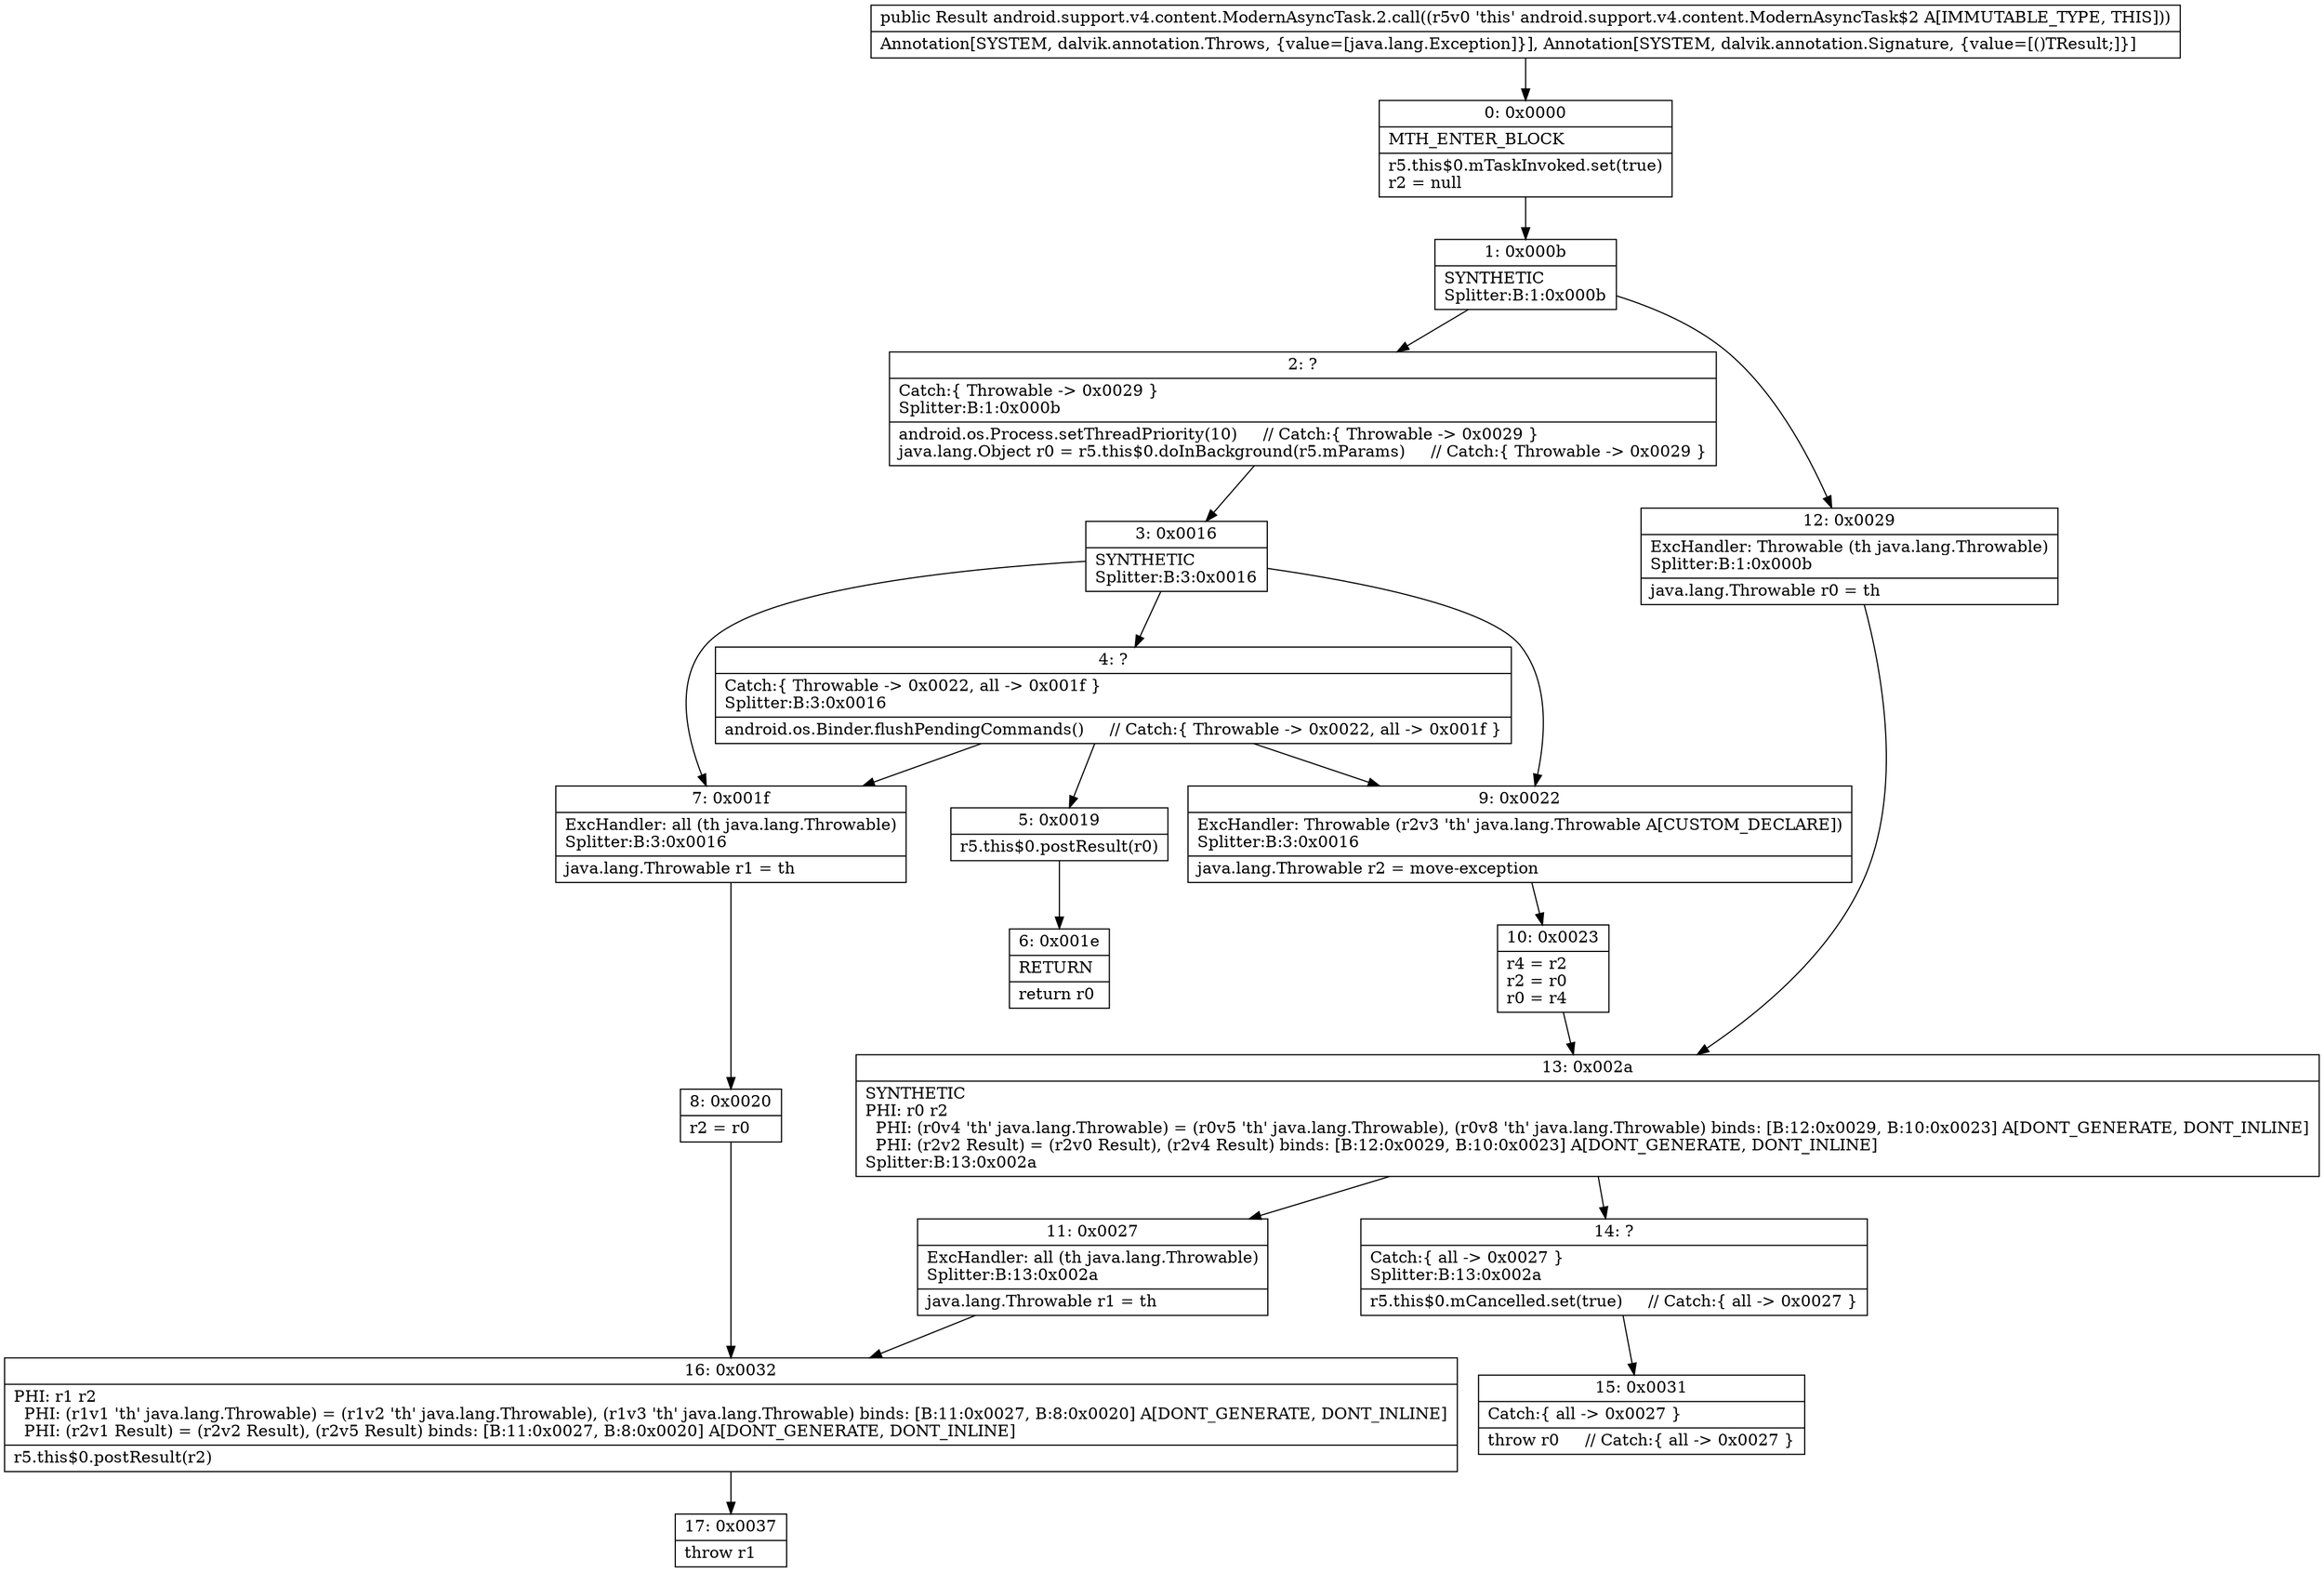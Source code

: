 digraph "CFG forandroid.support.v4.content.ModernAsyncTask.2.call()Ljava\/lang\/Object;" {
Node_0 [shape=record,label="{0\:\ 0x0000|MTH_ENTER_BLOCK\l|r5.this$0.mTaskInvoked.set(true)\lr2 = null\l}"];
Node_1 [shape=record,label="{1\:\ 0x000b|SYNTHETIC\lSplitter:B:1:0x000b\l}"];
Node_2 [shape=record,label="{2\:\ ?|Catch:\{ Throwable \-\> 0x0029 \}\lSplitter:B:1:0x000b\l|android.os.Process.setThreadPriority(10)     \/\/ Catch:\{ Throwable \-\> 0x0029 \}\ljava.lang.Object r0 = r5.this$0.doInBackground(r5.mParams)     \/\/ Catch:\{ Throwable \-\> 0x0029 \}\l}"];
Node_3 [shape=record,label="{3\:\ 0x0016|SYNTHETIC\lSplitter:B:3:0x0016\l}"];
Node_4 [shape=record,label="{4\:\ ?|Catch:\{ Throwable \-\> 0x0022, all \-\> 0x001f \}\lSplitter:B:3:0x0016\l|android.os.Binder.flushPendingCommands()     \/\/ Catch:\{ Throwable \-\> 0x0022, all \-\> 0x001f \}\l}"];
Node_5 [shape=record,label="{5\:\ 0x0019|r5.this$0.postResult(r0)\l}"];
Node_6 [shape=record,label="{6\:\ 0x001e|RETURN\l|return r0\l}"];
Node_7 [shape=record,label="{7\:\ 0x001f|ExcHandler: all (th java.lang.Throwable)\lSplitter:B:3:0x0016\l|java.lang.Throwable r1 = th\l}"];
Node_8 [shape=record,label="{8\:\ 0x0020|r2 = r0\l}"];
Node_9 [shape=record,label="{9\:\ 0x0022|ExcHandler: Throwable (r2v3 'th' java.lang.Throwable A[CUSTOM_DECLARE])\lSplitter:B:3:0x0016\l|java.lang.Throwable r2 = move\-exception\l}"];
Node_10 [shape=record,label="{10\:\ 0x0023|r4 = r2\lr2 = r0\lr0 = r4\l}"];
Node_11 [shape=record,label="{11\:\ 0x0027|ExcHandler: all (th java.lang.Throwable)\lSplitter:B:13:0x002a\l|java.lang.Throwable r1 = th\l}"];
Node_12 [shape=record,label="{12\:\ 0x0029|ExcHandler: Throwable (th java.lang.Throwable)\lSplitter:B:1:0x000b\l|java.lang.Throwable r0 = th\l}"];
Node_13 [shape=record,label="{13\:\ 0x002a|SYNTHETIC\lPHI: r0 r2 \l  PHI: (r0v4 'th' java.lang.Throwable) = (r0v5 'th' java.lang.Throwable), (r0v8 'th' java.lang.Throwable) binds: [B:12:0x0029, B:10:0x0023] A[DONT_GENERATE, DONT_INLINE]\l  PHI: (r2v2 Result) = (r2v0 Result), (r2v4 Result) binds: [B:12:0x0029, B:10:0x0023] A[DONT_GENERATE, DONT_INLINE]\lSplitter:B:13:0x002a\l}"];
Node_14 [shape=record,label="{14\:\ ?|Catch:\{ all \-\> 0x0027 \}\lSplitter:B:13:0x002a\l|r5.this$0.mCancelled.set(true)     \/\/ Catch:\{ all \-\> 0x0027 \}\l}"];
Node_15 [shape=record,label="{15\:\ 0x0031|Catch:\{ all \-\> 0x0027 \}\l|throw r0     \/\/ Catch:\{ all \-\> 0x0027 \}\l}"];
Node_16 [shape=record,label="{16\:\ 0x0032|PHI: r1 r2 \l  PHI: (r1v1 'th' java.lang.Throwable) = (r1v2 'th' java.lang.Throwable), (r1v3 'th' java.lang.Throwable) binds: [B:11:0x0027, B:8:0x0020] A[DONT_GENERATE, DONT_INLINE]\l  PHI: (r2v1 Result) = (r2v2 Result), (r2v5 Result) binds: [B:11:0x0027, B:8:0x0020] A[DONT_GENERATE, DONT_INLINE]\l|r5.this$0.postResult(r2)\l}"];
Node_17 [shape=record,label="{17\:\ 0x0037|throw r1\l}"];
MethodNode[shape=record,label="{public Result android.support.v4.content.ModernAsyncTask.2.call((r5v0 'this' android.support.v4.content.ModernAsyncTask$2 A[IMMUTABLE_TYPE, THIS]))  | Annotation[SYSTEM, dalvik.annotation.Throws, \{value=[java.lang.Exception]\}], Annotation[SYSTEM, dalvik.annotation.Signature, \{value=[()TResult;]\}]\l}"];
MethodNode -> Node_0;
Node_0 -> Node_1;
Node_1 -> Node_2;
Node_1 -> Node_12;
Node_2 -> Node_3;
Node_3 -> Node_4;
Node_3 -> Node_9;
Node_3 -> Node_7;
Node_4 -> Node_5;
Node_4 -> Node_9;
Node_4 -> Node_7;
Node_5 -> Node_6;
Node_7 -> Node_8;
Node_8 -> Node_16;
Node_9 -> Node_10;
Node_10 -> Node_13;
Node_11 -> Node_16;
Node_12 -> Node_13;
Node_13 -> Node_14;
Node_13 -> Node_11;
Node_14 -> Node_15;
Node_16 -> Node_17;
}

